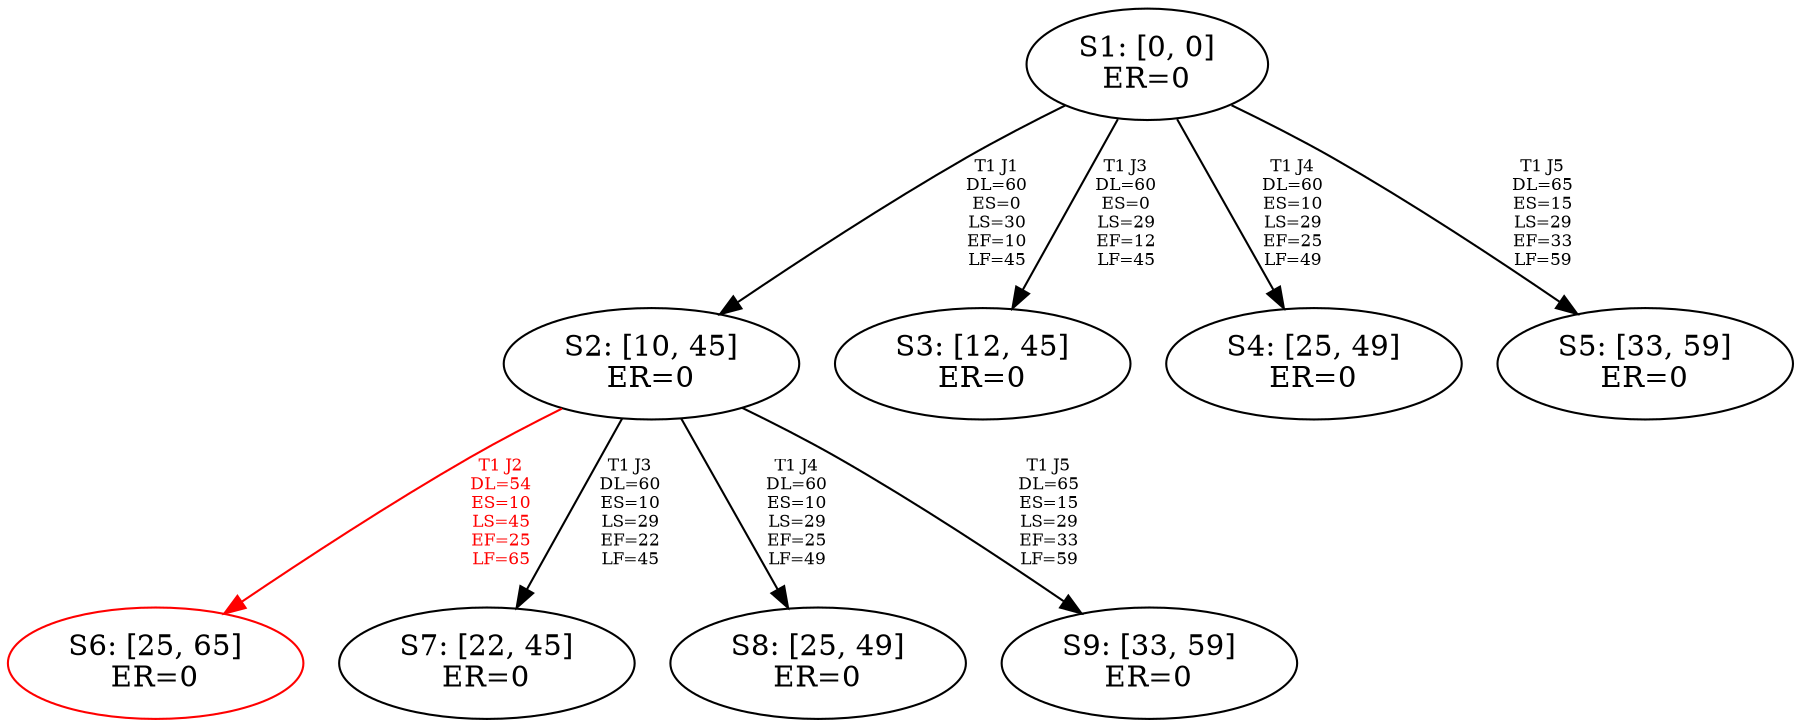 digraph {
	S1[label="S1: [0, 0]\nER=0"];
	S2[label="S2: [10, 45]\nER=0"];
	S3[label="S3: [12, 45]\nER=0"];
	S4[label="S4: [25, 49]\nER=0"];
	S5[label="S5: [33, 59]\nER=0"];
	S6[label="S6: [25, 65]\nER=0"];
	S7[label="S7: [22, 45]\nER=0"];
	S8[label="S8: [25, 49]\nER=0"];
	S9[label="S9: [33, 59]\nER=0"];
	S1 -> S2[label="T1 J1\nDL=60\nES=0\nLS=30\nEF=10\nLF=45",fontsize=8];
	S1 -> S3[label="T1 J3\nDL=60\nES=0\nLS=29\nEF=12\nLF=45",fontsize=8];
	S1 -> S4[label="T1 J4\nDL=60\nES=10\nLS=29\nEF=25\nLF=49",fontsize=8];
	S1 -> S5[label="T1 J5\nDL=65\nES=15\nLS=29\nEF=33\nLF=59",fontsize=8];
	S2 -> S6[label="T1 J2\nDL=54\nES=10\nLS=45\nEF=25\nLF=65",color=Red,fontcolor=Red,fontsize=8];
S6[color=Red];
	S2 -> S7[label="T1 J3\nDL=60\nES=10\nLS=29\nEF=22\nLF=45",fontsize=8];
	S2 -> S8[label="T1 J4\nDL=60\nES=10\nLS=29\nEF=25\nLF=49",fontsize=8];
	S2 -> S9[label="T1 J5\nDL=65\nES=15\nLS=29\nEF=33\nLF=59",fontsize=8];
}
